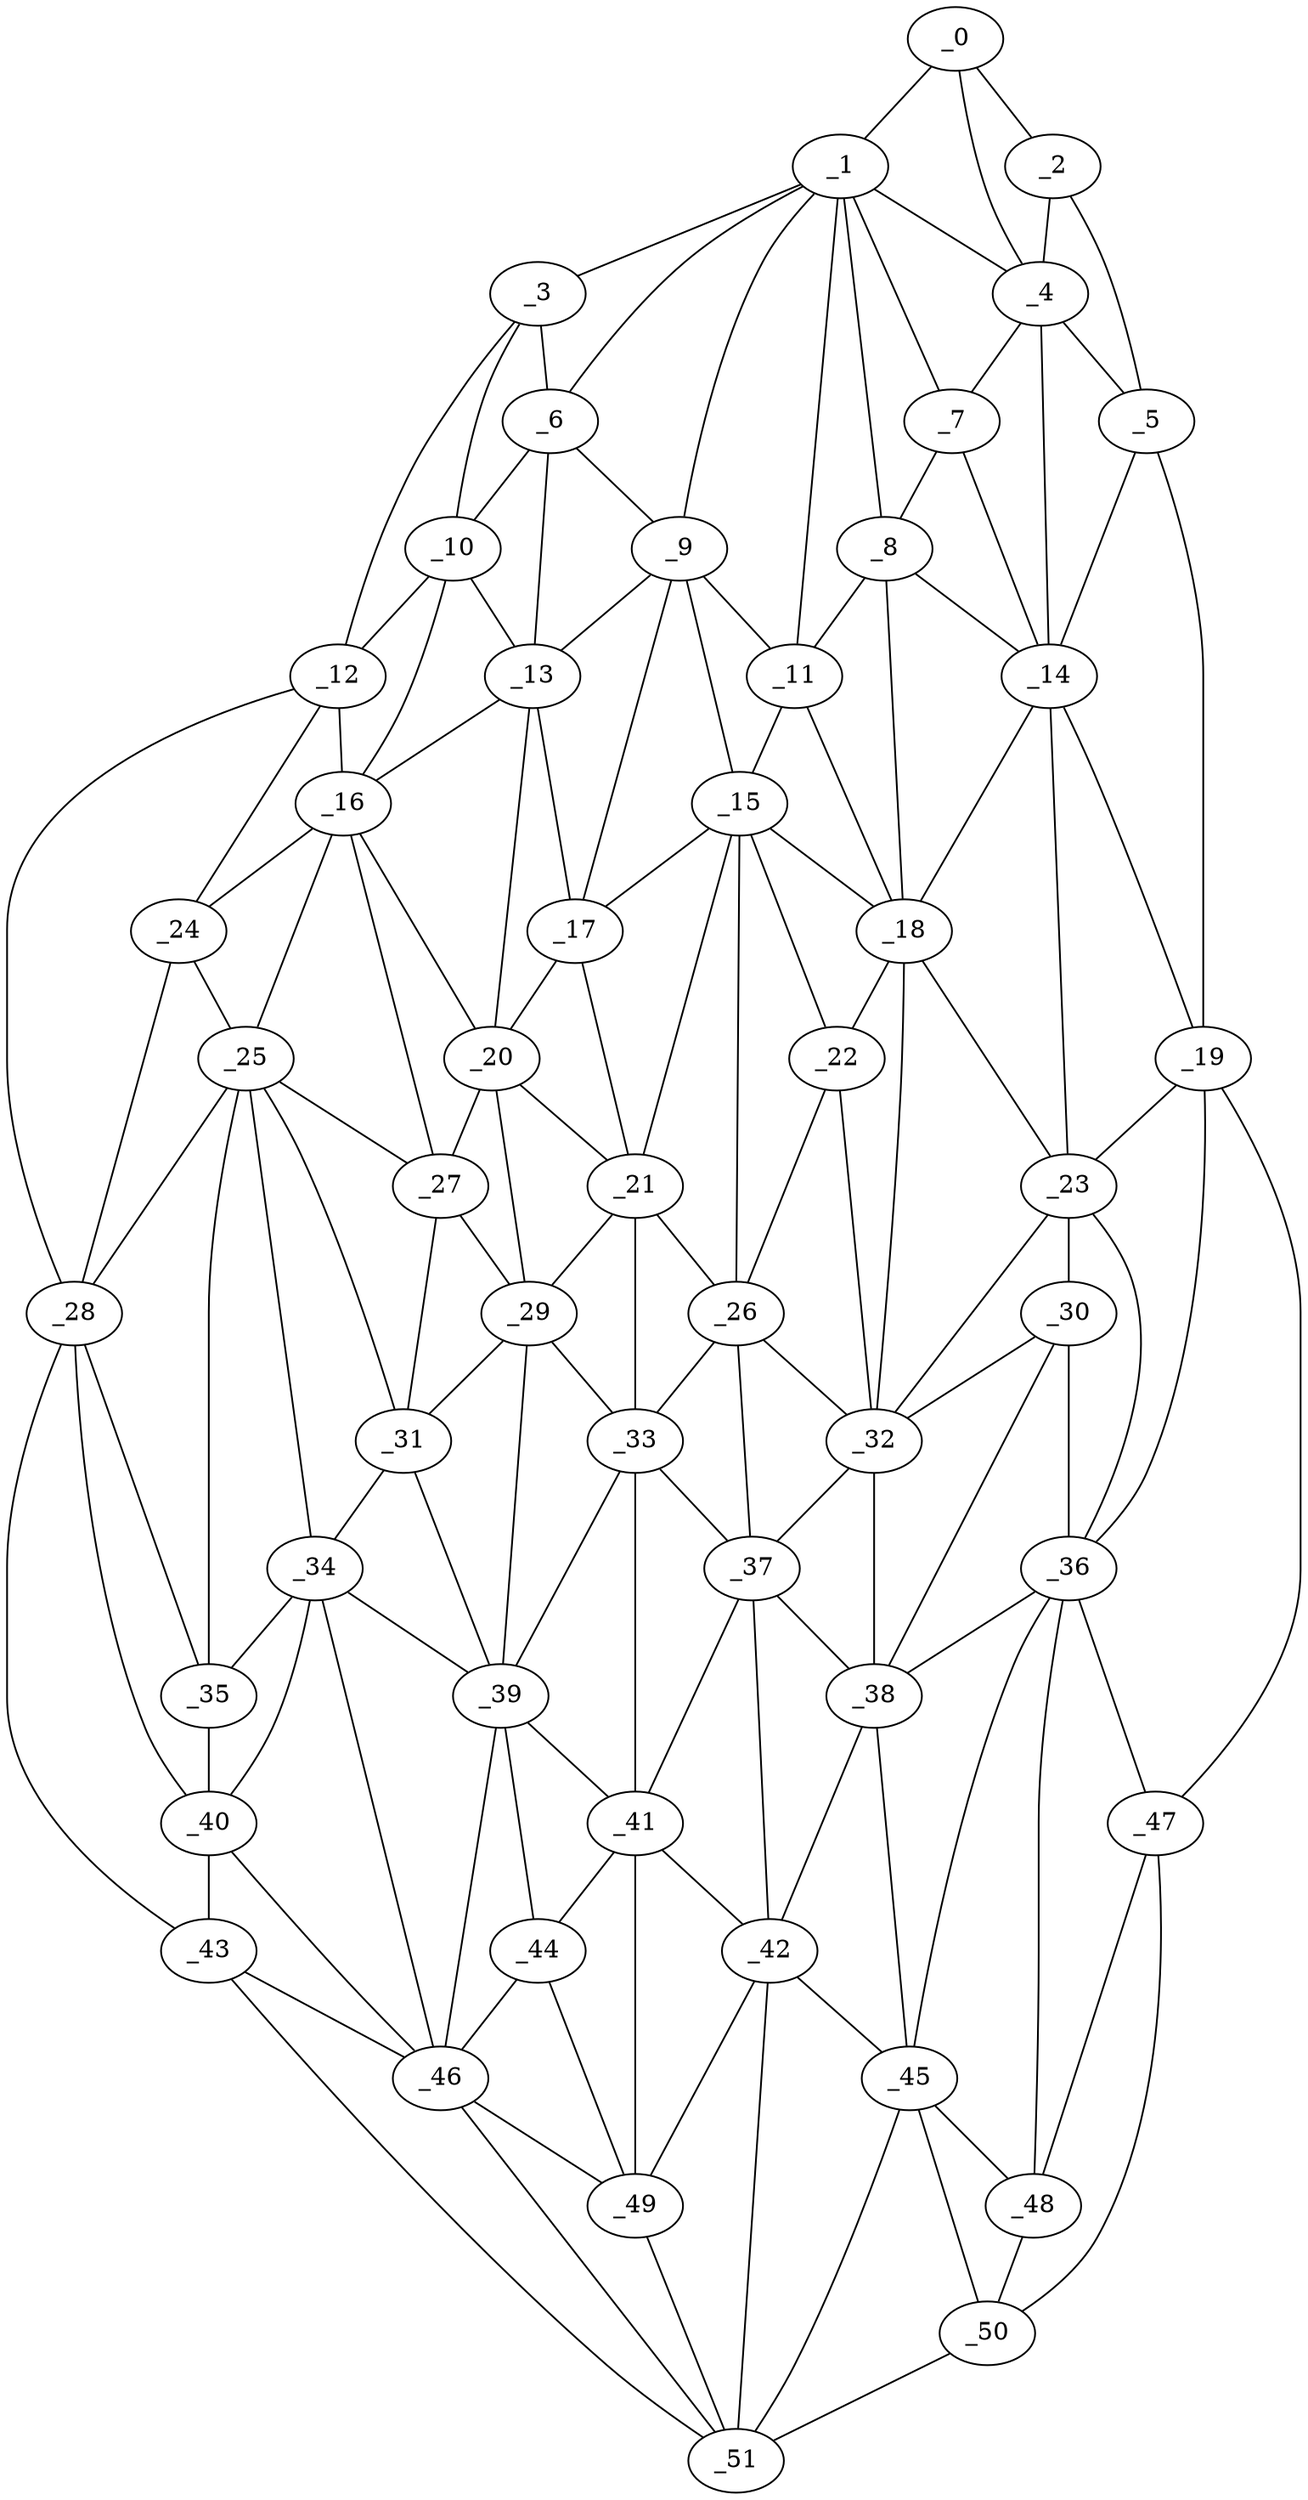 graph "obj81__0.gxl" {
	_0	 [x=1,
		y=44];
	_1	 [x=1,
		y=54];
	_0 -- _1	 [valence=1];
	_2	 [x=4,
		y=20];
	_0 -- _2	 [valence=1];
	_4	 [x=20,
		y=36];
	_0 -- _4	 [valence=1];
	_3	 [x=16,
		y=113];
	_1 -- _3	 [valence=1];
	_1 -- _4	 [valence=1];
	_6	 [x=29,
		y=93];
	_1 -- _6	 [valence=2];
	_7	 [x=32,
		y=47];
	_1 -- _7	 [valence=2];
	_8	 [x=33,
		y=50];
	_1 -- _8	 [valence=1];
	_9	 [x=33,
		y=76];
	_1 -- _9	 [valence=2];
	_11	 [x=35,
		y=65];
	_1 -- _11	 [valence=1];
	_2 -- _4	 [valence=2];
	_5	 [x=24,
		y=8];
	_2 -- _5	 [valence=1];
	_3 -- _6	 [valence=2];
	_10	 [x=33,
		y=97];
	_3 -- _10	 [valence=2];
	_12	 [x=35,
		y=115];
	_3 -- _12	 [valence=1];
	_4 -- _5	 [valence=2];
	_4 -- _7	 [valence=2];
	_14	 [x=37,
		y=39];
	_4 -- _14	 [valence=2];
	_5 -- _14	 [valence=2];
	_19	 [x=47,
		y=10];
	_5 -- _19	 [valence=1];
	_6 -- _9	 [valence=1];
	_6 -- _10	 [valence=2];
	_13	 [x=36,
		y=80];
	_6 -- _13	 [valence=2];
	_7 -- _8	 [valence=1];
	_7 -- _14	 [valence=1];
	_8 -- _11	 [valence=2];
	_8 -- _14	 [valence=2];
	_18	 [x=46,
		y=51];
	_8 -- _18	 [valence=1];
	_9 -- _11	 [valence=2];
	_9 -- _13	 [valence=2];
	_15	 [x=43,
		y=68];
	_9 -- _15	 [valence=1];
	_17	 [x=45,
		y=78];
	_9 -- _17	 [valence=2];
	_10 -- _12	 [valence=2];
	_10 -- _13	 [valence=2];
	_16	 [x=43,
		y=97];
	_10 -- _16	 [valence=1];
	_11 -- _15	 [valence=2];
	_11 -- _18	 [valence=2];
	_12 -- _16	 [valence=2];
	_24	 [x=55,
		y=111];
	_12 -- _24	 [valence=2];
	_28	 [x=62,
		y=116];
	_12 -- _28	 [valence=1];
	_13 -- _16	 [valence=2];
	_13 -- _17	 [valence=2];
	_20	 [x=50,
		y=83];
	_13 -- _20	 [valence=2];
	_14 -- _18	 [valence=1];
	_14 -- _19	 [valence=2];
	_23	 [x=55,
		y=36];
	_14 -- _23	 [valence=1];
	_15 -- _17	 [valence=2];
	_15 -- _18	 [valence=2];
	_21	 [x=51,
		y=79];
	_15 -- _21	 [valence=1];
	_22	 [x=54,
		y=57];
	_15 -- _22	 [valence=1];
	_26	 [x=59,
		y=62];
	_15 -- _26	 [valence=2];
	_16 -- _20	 [valence=1];
	_16 -- _24	 [valence=1];
	_25	 [x=58,
		y=101];
	_16 -- _25	 [valence=2];
	_27	 [x=60,
		y=90];
	_16 -- _27	 [valence=2];
	_17 -- _20	 [valence=1];
	_17 -- _21	 [valence=2];
	_18 -- _22	 [valence=2];
	_18 -- _23	 [valence=2];
	_32	 [x=66,
		y=45];
	_18 -- _32	 [valence=1];
	_19 -- _23	 [valence=2];
	_36	 [x=76,
		y=34];
	_19 -- _36	 [valence=2];
	_47	 [x=93,
		y=18];
	_19 -- _47	 [valence=1];
	_20 -- _21	 [valence=2];
	_20 -- _27	 [valence=2];
	_29	 [x=64,
		y=80];
	_20 -- _29	 [valence=2];
	_21 -- _26	 [valence=1];
	_21 -- _29	 [valence=2];
	_33	 [x=66,
		y=70];
	_21 -- _33	 [valence=2];
	_22 -- _26	 [valence=2];
	_22 -- _32	 [valence=1];
	_30	 [x=65,
		y=40];
	_23 -- _30	 [valence=1];
	_23 -- _32	 [valence=2];
	_23 -- _36	 [valence=2];
	_24 -- _25	 [valence=2];
	_24 -- _28	 [valence=1];
	_25 -- _27	 [valence=2];
	_25 -- _28	 [valence=2];
	_31	 [x=65,
		y=89];
	_25 -- _31	 [valence=2];
	_34	 [x=73,
		y=93];
	_25 -- _34	 [valence=1];
	_35	 [x=73,
		y=103];
	_25 -- _35	 [valence=2];
	_26 -- _32	 [valence=2];
	_26 -- _33	 [valence=1];
	_37	 [x=76,
		y=51];
	_26 -- _37	 [valence=2];
	_27 -- _29	 [valence=1];
	_27 -- _31	 [valence=2];
	_28 -- _35	 [valence=2];
	_40	 [x=80,
		y=104];
	_28 -- _40	 [valence=2];
	_43	 [x=86,
		y=109];
	_28 -- _43	 [valence=1];
	_29 -- _31	 [valence=2];
	_29 -- _33	 [valence=1];
	_39	 [x=78,
		y=84];
	_29 -- _39	 [valence=2];
	_30 -- _32	 [valence=2];
	_30 -- _36	 [valence=2];
	_38	 [x=77,
		y=45];
	_30 -- _38	 [valence=1];
	_31 -- _34	 [valence=2];
	_31 -- _39	 [valence=1];
	_32 -- _37	 [valence=1];
	_32 -- _38	 [valence=2];
	_33 -- _37	 [valence=1];
	_33 -- _39	 [valence=1];
	_41	 [x=82,
		y=62];
	_33 -- _41	 [valence=2];
	_34 -- _35	 [valence=2];
	_34 -- _39	 [valence=1];
	_34 -- _40	 [valence=2];
	_46	 [x=92,
		y=95];
	_34 -- _46	 [valence=2];
	_35 -- _40	 [valence=2];
	_36 -- _38	 [valence=2];
	_45	 [x=90,
		y=42];
	_36 -- _45	 [valence=1];
	_36 -- _47	 [valence=2];
	_48	 [x=93,
		y=26];
	_36 -- _48	 [valence=2];
	_37 -- _38	 [valence=2];
	_37 -- _41	 [valence=2];
	_42	 [x=86,
		y=54];
	_37 -- _42	 [valence=2];
	_38 -- _42	 [valence=2];
	_38 -- _45	 [valence=1];
	_39 -- _41	 [valence=2];
	_44	 [x=87,
		y=82];
	_39 -- _44	 [valence=2];
	_39 -- _46	 [valence=2];
	_40 -- _43	 [valence=1];
	_40 -- _46	 [valence=2];
	_41 -- _42	 [valence=2];
	_41 -- _44	 [valence=1];
	_49	 [x=93,
		y=76];
	_41 -- _49	 [valence=1];
	_42 -- _45	 [valence=2];
	_42 -- _49	 [valence=2];
	_51	 [x=126,
		y=41];
	_42 -- _51	 [valence=2];
	_43 -- _46	 [valence=2];
	_43 -- _51	 [valence=1];
	_44 -- _46	 [valence=1];
	_44 -- _49	 [valence=2];
	_45 -- _48	 [valence=2];
	_50	 [x=115,
		y=31];
	_45 -- _50	 [valence=2];
	_45 -- _51	 [valence=2];
	_46 -- _49	 [valence=2];
	_46 -- _51	 [valence=2];
	_47 -- _48	 [valence=1];
	_47 -- _50	 [valence=1];
	_48 -- _50	 [valence=1];
	_49 -- _51	 [valence=2];
	_50 -- _51	 [valence=1];
}
